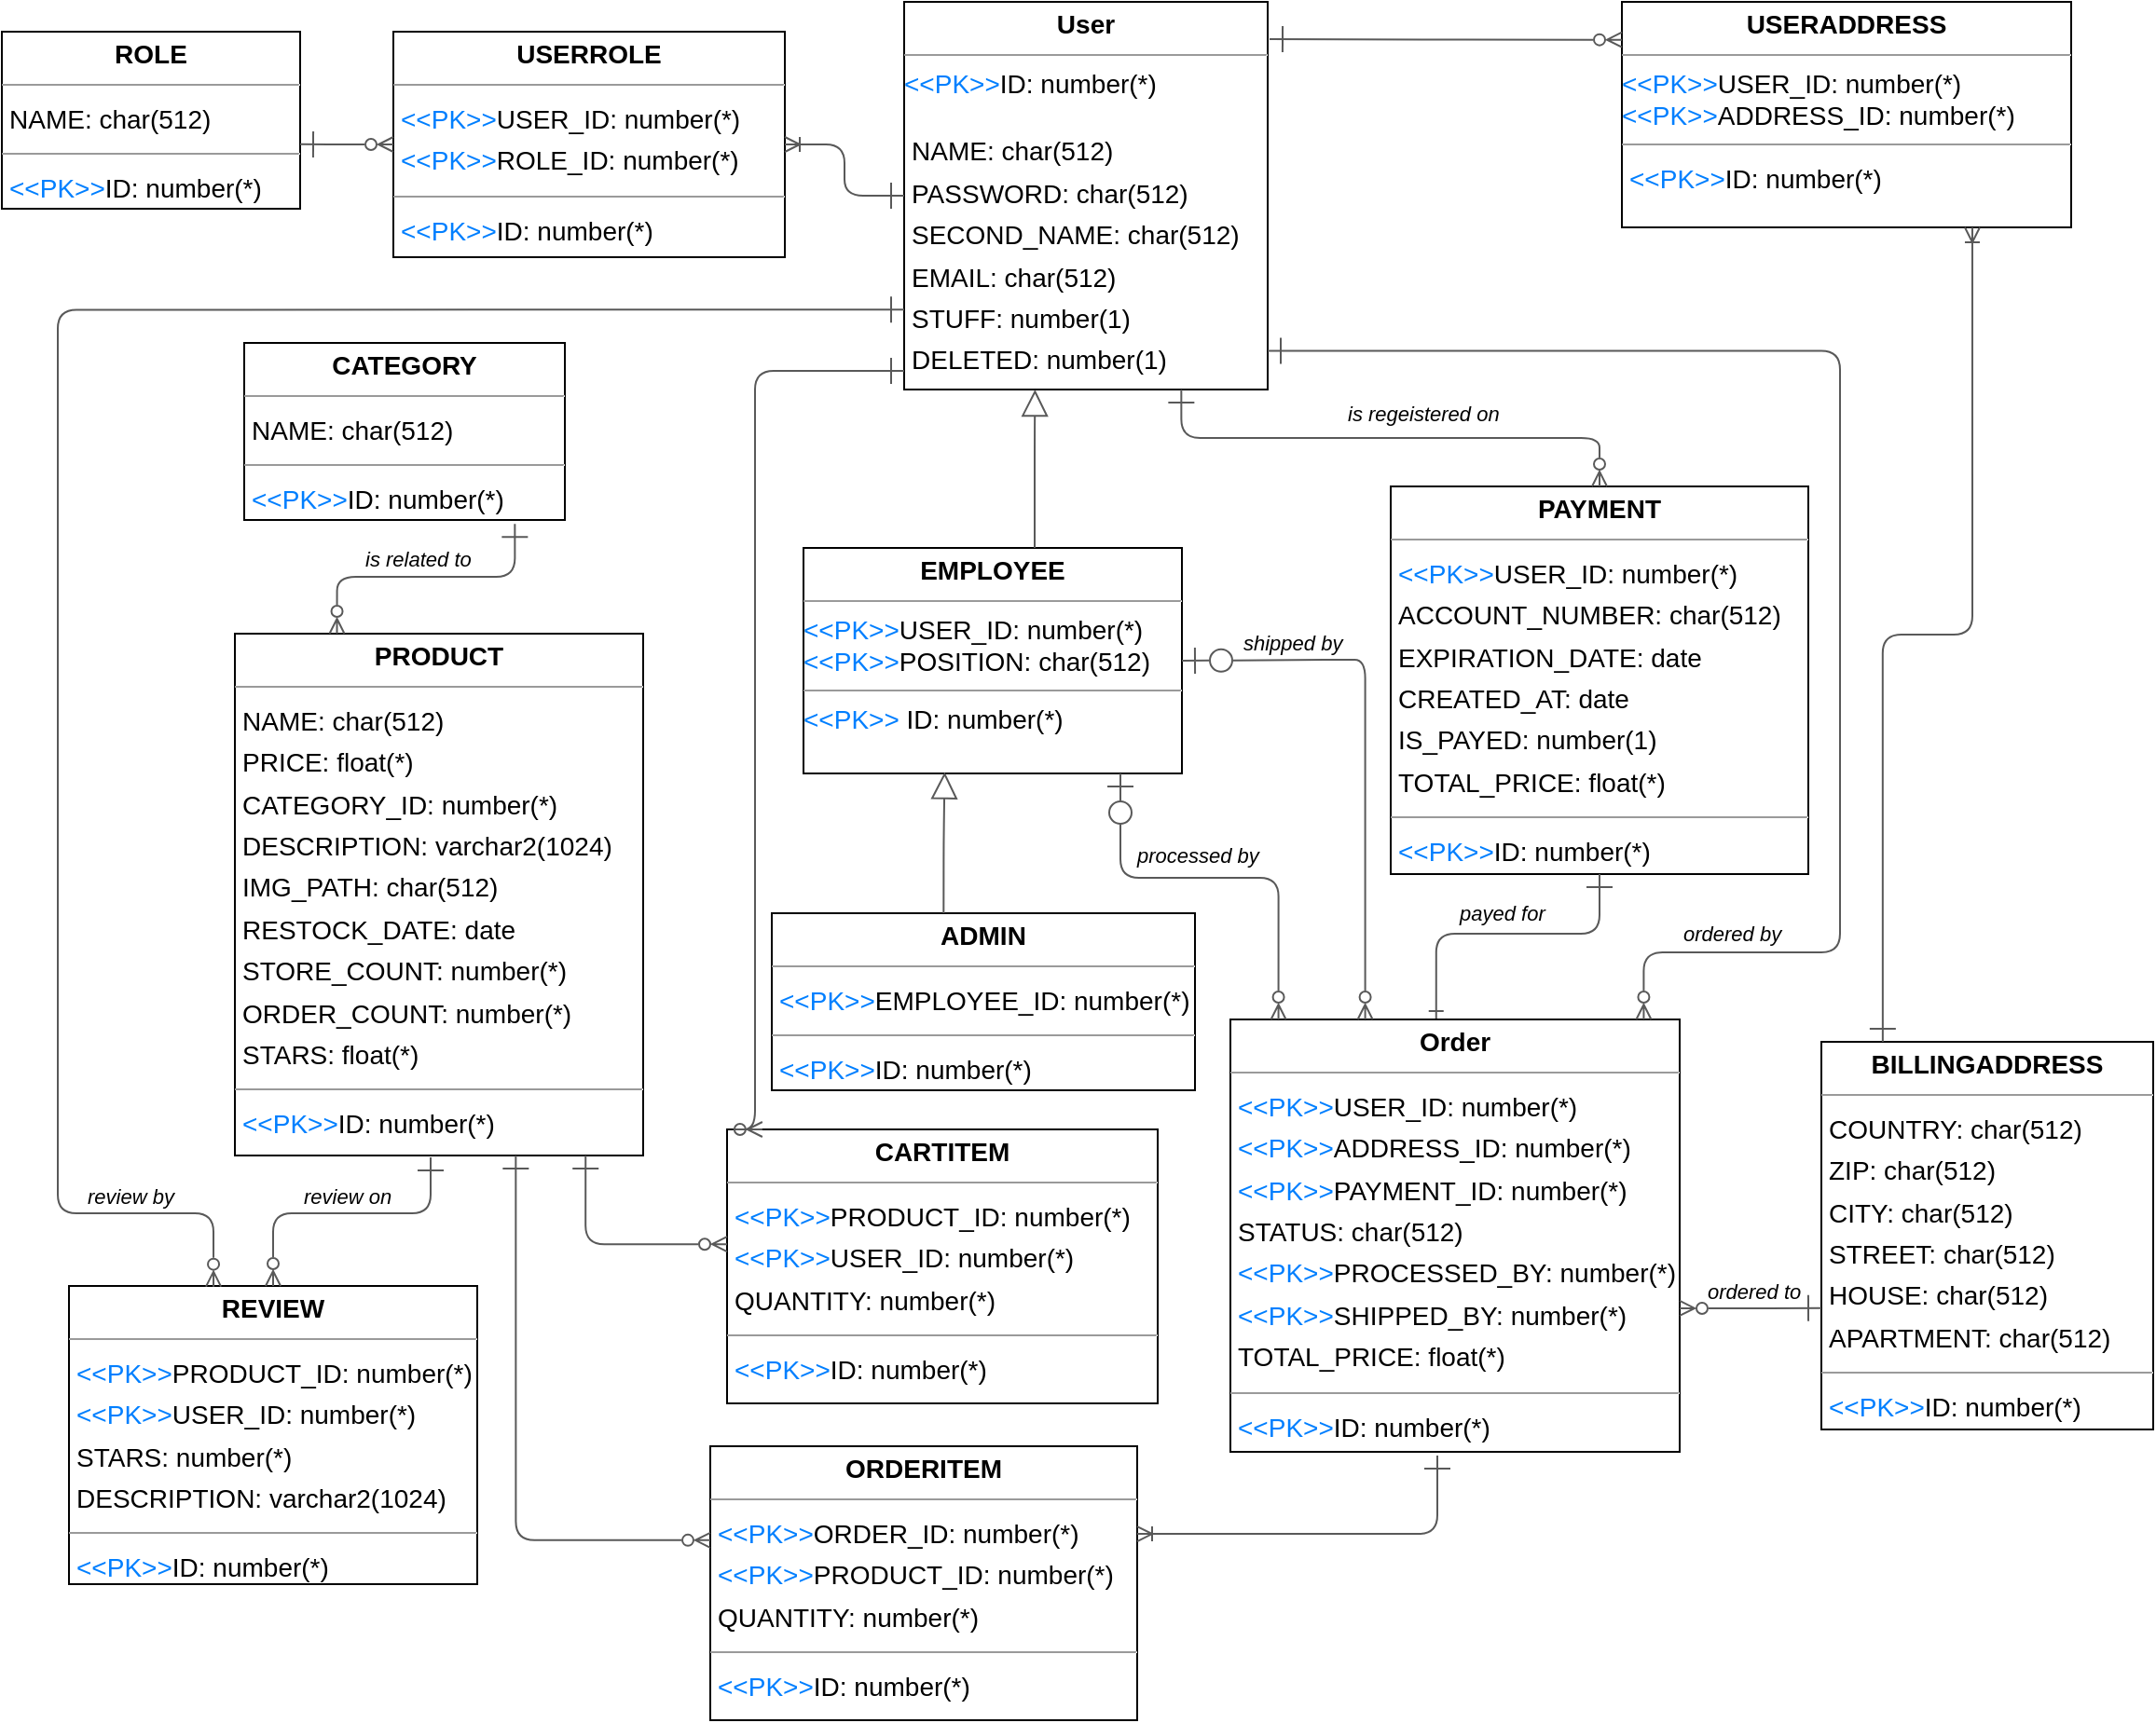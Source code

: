 <mxfile version="20.8.21" type="browser"><diagram id="QZolwtKAKoOrMU2roFA9" name="Page-1"><mxGraphModel dx="3151" dy="1869" grid="1" gridSize="10" guides="1" tooltips="1" connect="1" arrows="1" fold="1" page="0" pageScale="1" pageWidth="850" pageHeight="1100" background="none" math="0" shadow="0"><root><mxCell id="0"/><mxCell id="1" parent="0"/><mxCell id="node0" value="&lt;p style=&quot;margin:0px;margin-top:4px;text-align:center;&quot;&gt;&lt;b&gt;ADMIN&lt;/b&gt;&lt;/p&gt;&lt;hr size=&quot;1&quot;&gt;&lt;p style=&quot;margin:0 0 0 4px;line-height:1.6;&quot;&gt;&lt;font color=&quot;#007fff&quot;&gt;&amp;lt;&amp;lt;PK&amp;gt;&amp;gt;&lt;/font&gt;EMPLOYEE_ID: number(*)&lt;/p&gt;&lt;hr size=&quot;1&quot;&gt;&lt;p style=&quot;margin:0 0 0 4px;line-height:1.6;&quot;&gt;&lt;font color=&quot;#007fff&quot;&gt;&amp;lt;&amp;lt;PK&amp;gt;&amp;gt;&lt;/font&gt;ID: number(*)&lt;/p&gt;" style="verticalAlign=top;align=left;overflow=fill;fontSize=14;fontFamily=Helvetica;html=1;rounded=0;shadow=0;comic=0;labelBackgroundColor=none;strokeWidth=1;" parent="1" vertex="1"><mxGeometry x="403" y="349" width="227" height="95" as="geometry"/></mxCell><mxCell id="node12" value="&lt;p style=&quot;margin:0px;margin-top:4px;text-align:center;&quot;&gt;&lt;b&gt;BILLINGADDRESS&lt;/b&gt;&lt;/p&gt;&lt;hr size=&quot;1&quot;&gt;&lt;p style=&quot;margin:0 0 0 4px;line-height:1.6;&quot;&gt; COUNTRY: char(512)&lt;br&gt; ZIP: char(512)&lt;br&gt; CITY: char(512)&lt;br&gt; STREET: char(512)&lt;br&gt; HOUSE: char(512)&lt;br&gt; APARTMENT: char(512)&lt;/p&gt;&lt;hr size=&quot;1&quot;&gt;&lt;p style=&quot;margin:0 0 0 4px;line-height:1.6;&quot;&gt;&lt;font color=&quot;#007fff&quot;&gt;&amp;lt;&amp;lt;PK&amp;gt;&amp;gt;&lt;/font&gt;ID: number(*)&lt;/p&gt;" style="verticalAlign=top;align=left;overflow=fill;fontSize=14;fontFamily=Helvetica;html=1;rounded=0;shadow=0;comic=0;labelBackgroundColor=none;strokeWidth=1;" parent="1" vertex="1"><mxGeometry x="966" y="418" width="178" height="208" as="geometry"/></mxCell><mxCell id="node13" value="&lt;p style=&quot;margin:0px;margin-top:4px;text-align:center;&quot;&gt;&lt;b&gt;CARTITEM&lt;/b&gt;&lt;/p&gt;&lt;hr size=&quot;1&quot;&gt;&lt;p style=&quot;margin:0 0 0 4px;line-height:1.6;&quot;&gt;&lt;font color=&quot;#007fff&quot;&gt;&amp;lt;&amp;lt;PK&amp;gt;&amp;gt;&lt;/font&gt;PRODUCT_ID: number(*)&lt;br&gt;&lt;font color=&quot;#007fff&quot;&gt;&amp;lt;&amp;lt;PK&amp;gt;&amp;gt;&lt;/font&gt;USER_ID: number(*)&lt;br&gt; QUANTITY: number(*)&lt;/p&gt;&lt;hr size=&quot;1&quot;&gt;&lt;p style=&quot;margin:0 0 0 4px;line-height:1.6;&quot;&gt;&lt;font color=&quot;#007fff&quot;&gt;&amp;lt;&amp;lt;PK&amp;gt;&amp;gt;&lt;/font&gt;ID: number(*)&lt;/p&gt;" style="verticalAlign=top;align=left;overflow=fill;fontSize=14;fontFamily=Helvetica;html=1;rounded=0;shadow=0;comic=0;labelBackgroundColor=none;strokeWidth=1;" parent="1" vertex="1"><mxGeometry x="379" y="465" width="231" height="147" as="geometry"/></mxCell><mxCell id="node7" value="&lt;p style=&quot;margin:0px;margin-top:4px;text-align:center;&quot;&gt;&lt;b&gt;CATEGORY&lt;/b&gt;&lt;/p&gt;&lt;hr size=&quot;1&quot;&gt;&lt;p style=&quot;margin:0 0 0 4px;line-height:1.6;&quot;&gt; NAME: char(512)&lt;/p&gt;&lt;hr size=&quot;1&quot;&gt;&lt;p style=&quot;margin:0 0 0 4px;line-height:1.6;&quot;&gt;&lt;font color=&quot;#007fff&quot;&gt;&amp;lt;&amp;lt;PK&amp;gt;&amp;gt;&lt;/font&gt;ID: number(*)&lt;/p&gt;" style="verticalAlign=top;align=left;overflow=fill;fontSize=14;fontFamily=Helvetica;html=1;rounded=0;shadow=0;comic=0;labelBackgroundColor=none;strokeWidth=1;" parent="1" vertex="1"><mxGeometry x="120" y="43" width="172" height="95" as="geometry"/></mxCell><mxCell id="node8" value="&lt;p style=&quot;margin:0px;margin-top:4px;text-align:center;&quot;&gt;&lt;b&gt;EMPLOYEE&lt;/b&gt;&lt;/p&gt;&lt;hr size=&quot;1&quot;&gt;&lt;font color=&quot;#007fff&quot;&gt;&amp;lt;&amp;lt;PK&amp;gt;&amp;gt;&lt;/font&gt;&lt;span style=&quot;background-color: initial;&quot;&gt;USER_ID: number(*)&lt;/span&gt;&lt;br&gt;&lt;font color=&quot;#007fff&quot;&gt;&amp;lt;&amp;lt;PK&amp;gt;&amp;gt;&lt;/font&gt;&lt;span style=&quot;background-color: initial;&quot;&gt;POSITION: char(512)&lt;/span&gt;&lt;br&gt;&lt;hr size=&quot;1&quot;&gt;&lt;font color=&quot;#007fff&quot;&gt;&amp;lt;&amp;lt;PK&amp;gt;&amp;gt;&amp;nbsp;&lt;/font&gt;&lt;span style=&quot;background-color: initial;&quot;&gt;ID: number(*)&lt;/span&gt;" style="verticalAlign=top;align=left;overflow=fill;fontSize=14;fontFamily=Helvetica;html=1;rounded=0;shadow=0;comic=0;labelBackgroundColor=none;strokeWidth=1;" parent="1" vertex="1"><mxGeometry x="420" y="153" width="203" height="121" as="geometry"/></mxCell><mxCell id="node1" value="&lt;p style=&quot;margin:0px;margin-top:4px;text-align:center;&quot;&gt;&lt;b&gt;ORDERITEM&lt;/b&gt;&lt;/p&gt;&lt;hr size=&quot;1&quot;&gt;&lt;p style=&quot;margin:0 0 0 4px;line-height:1.6;&quot;&gt;&lt;font color=&quot;#007fff&quot;&gt;&amp;lt;&amp;lt;PK&amp;gt;&amp;gt;&lt;/font&gt;ORDER_ID: number(*)&lt;br&gt;&lt;font color=&quot;#007fff&quot;&gt;&amp;lt;&amp;lt;PK&amp;gt;&amp;gt;&lt;/font&gt;PRODUCT_ID: number(*)&lt;br&gt; QUANTITY: number(*)&lt;/p&gt;&lt;hr size=&quot;1&quot;&gt;&lt;p style=&quot;margin:0 0 0 4px;line-height:1.6;&quot;&gt;&lt;font color=&quot;#007fff&quot;&gt;&amp;lt;&amp;lt;PK&amp;gt;&amp;gt;&lt;/font&gt;ID: number(*)&lt;/p&gt;" style="verticalAlign=top;align=left;overflow=fill;fontSize=14;fontFamily=Helvetica;html=1;rounded=0;shadow=0;comic=0;labelBackgroundColor=none;strokeWidth=1;" parent="1" vertex="1"><mxGeometry x="370" y="635" width="229" height="147" as="geometry"/></mxCell><mxCell id="node6" value="&lt;p style=&quot;margin:0px;margin-top:4px;text-align:center;&quot;&gt;&lt;b&gt;Order&lt;/b&gt;&lt;/p&gt;&lt;hr size=&quot;1&quot;&gt;&lt;p style=&quot;margin:0 0 0 4px;line-height:1.6;&quot;&gt;&lt;font color=&quot;#007fff&quot;&gt;&amp;lt;&amp;lt;PK&amp;gt;&amp;gt;&lt;/font&gt;USER_ID: number(*)&lt;br&gt;&lt;font color=&quot;#007fff&quot;&gt;&amp;lt;&amp;lt;PK&amp;gt;&amp;gt;&lt;/font&gt;ADDRESS_ID: number(*)&lt;br&gt;&lt;font color=&quot;#007fff&quot;&gt;&amp;lt;&amp;lt;PK&amp;gt;&amp;gt;&lt;/font&gt;PAYMENT_ID: number(*)&lt;br&gt; STATUS: char(512)&lt;br&gt;&lt;font color=&quot;#007fff&quot;&gt;&amp;lt;&amp;lt;PK&amp;gt;&amp;gt;&lt;/font&gt;PROCESSED_BY: number(*)&lt;br&gt;&lt;font color=&quot;#007fff&quot;&gt;&amp;lt;&amp;lt;PK&amp;gt;&amp;gt;&lt;/font&gt;SHIPPED_BY: number(*)&lt;br&gt; TOTAL_PRICE: float(*)&lt;/p&gt;&lt;hr size=&quot;1&quot;&gt;&lt;p style=&quot;margin:0 0 0 4px;line-height:1.6;&quot;&gt;&lt;font color=&quot;#007fff&quot;&gt;&amp;lt;&amp;lt;PK&amp;gt;&amp;gt;&lt;/font&gt;ID: number(*)&lt;/p&gt;" style="verticalAlign=top;align=left;overflow=fill;fontSize=14;fontFamily=Helvetica;html=1;rounded=0;shadow=0;comic=0;labelBackgroundColor=none;strokeWidth=1;" parent="1" vertex="1"><mxGeometry x="649" y="406" width="241" height="232" as="geometry"/></mxCell><mxCell id="node4" value="&lt;p style=&quot;margin:0px;margin-top:4px;text-align:center;&quot;&gt;&lt;b&gt;PAYMENT&lt;/b&gt;&lt;/p&gt;&lt;hr size=&quot;1&quot;&gt;&lt;p style=&quot;margin:0 0 0 4px;line-height:1.6;&quot;&gt;&lt;font color=&quot;#007fff&quot;&gt;&amp;lt;&amp;lt;PK&amp;gt;&amp;gt;&lt;/font&gt;USER_ID: number(*)&lt;br&gt; ACCOUNT_NUMBER: char(512)&lt;br&gt; EXPIRATION_DATE: date&lt;br&gt; CREATED_AT: date&lt;br&gt; IS_PAYED: number(1)&lt;br&gt; TOTAL_PRICE: float(*)&lt;/p&gt;&lt;hr size=&quot;1&quot;&gt;&lt;p style=&quot;margin:0 0 0 4px;line-height:1.6;&quot;&gt;&lt;font color=&quot;#007fff&quot;&gt;&amp;lt;&amp;lt;PK&amp;gt;&amp;gt;&lt;/font&gt;ID: number(*)&lt;/p&gt;" style="verticalAlign=top;align=left;overflow=fill;fontSize=14;fontFamily=Helvetica;html=1;rounded=0;shadow=0;comic=0;labelBackgroundColor=none;strokeWidth=1;" parent="1" vertex="1"><mxGeometry x="735" y="120" width="224" height="208" as="geometry"/></mxCell><mxCell id="node10" value="&lt;p style=&quot;margin:0px;margin-top:4px;text-align:center;&quot;&gt;&lt;b&gt;PRODUCT&lt;/b&gt;&lt;/p&gt;&lt;hr size=&quot;1&quot;&gt;&lt;p style=&quot;margin:0 0 0 4px;line-height:1.6;&quot;&gt; NAME: char(512)&lt;br&gt; PRICE: float(*)&lt;br&gt; CATEGORY_ID: number(*)&lt;br&gt; DESCRIPTION: varchar2(1024)&lt;br&gt; IMG_PATH: char(512)&lt;br&gt; RESTOCK_DATE: date&lt;br&gt; STORE_COUNT: number(*)&lt;br&gt; ORDER_COUNT: number(*)&lt;br&gt; STARS: float(*)&lt;/p&gt;&lt;hr size=&quot;1&quot;&gt;&lt;p style=&quot;margin:0 0 0 4px;line-height:1.6;&quot;&gt;&lt;font color=&quot;#007fff&quot;&gt;&amp;lt;&amp;lt;PK&amp;gt;&amp;gt;&lt;/font&gt;ID: number(*)&lt;/p&gt;" style="verticalAlign=top;align=left;overflow=fill;fontSize=14;fontFamily=Helvetica;html=1;rounded=0;shadow=0;comic=0;labelBackgroundColor=none;strokeWidth=1;" parent="1" vertex="1"><mxGeometry x="115" y="199" width="219" height="280" as="geometry"/></mxCell><mxCell id="node11" value="&lt;p style=&quot;margin:0px;margin-top:4px;text-align:center;&quot;&gt;&lt;b&gt;REVIEW&lt;/b&gt;&lt;/p&gt;&lt;hr size=&quot;1&quot;&gt;&lt;p style=&quot;margin:0 0 0 4px;line-height:1.6;&quot;&gt;&lt;font color=&quot;#007fff&quot;&gt;&amp;lt;&amp;lt;PK&amp;gt;&amp;gt;&lt;/font&gt;PRODUCT_ID: number(*)&lt;br&gt;&lt;font color=&quot;#007fff&quot;&gt;&amp;lt;&amp;lt;PK&amp;gt;&amp;gt;&lt;/font&gt;USER_ID: number(*)&lt;br&gt; STARS: number(*)&lt;br&gt; DESCRIPTION: varchar2(1024)&lt;/p&gt;&lt;hr size=&quot;1&quot;&gt;&lt;p style=&quot;margin:0 0 0 4px;line-height:1.6;&quot;&gt;&lt;font color=&quot;#007fff&quot;&gt;&amp;lt;&amp;lt;PK&amp;gt;&amp;gt;&lt;/font&gt;ID: number(*)&lt;/p&gt;" style="verticalAlign=top;align=left;overflow=fill;fontSize=14;fontFamily=Helvetica;html=1;rounded=0;shadow=0;comic=0;labelBackgroundColor=none;strokeWidth=1;" parent="1" vertex="1"><mxGeometry x="26" y="549" width="219" height="160" as="geometry"/></mxCell><mxCell id="node9" value="&lt;p style=&quot;margin:0px;margin-top:4px;text-align:center;&quot;&gt;&lt;b&gt;ROLE&lt;/b&gt;&lt;/p&gt;&lt;hr size=&quot;1&quot;&gt;&lt;p style=&quot;margin:0 0 0 4px;line-height:1.6;&quot;&gt; NAME: char(512)&lt;/p&gt;&lt;hr size=&quot;1&quot;&gt;&lt;p style=&quot;margin:0 0 0 4px;line-height:1.6;&quot;&gt;&lt;font color=&quot;#007fff&quot;&gt;&amp;lt;&amp;lt;PK&amp;gt;&amp;gt;&lt;/font&gt;ID: number(*)&lt;/p&gt;" style="verticalAlign=top;align=left;overflow=fill;fontSize=14;fontFamily=Helvetica;html=1;rounded=0;shadow=0;comic=0;labelBackgroundColor=none;strokeWidth=1;" parent="1" vertex="1"><mxGeometry x="-10" y="-124" width="160" height="95" as="geometry"/></mxCell><mxCell id="node3" value="&lt;p style=&quot;margin:0px;margin-top:4px;text-align:center;&quot;&gt;&lt;b&gt;USERADDRESS&lt;/b&gt;&lt;/p&gt;&lt;hr size=&quot;1&quot;&gt;&lt;font color=&quot;#007fff&quot;&gt;&amp;lt;&amp;lt;PK&amp;gt;&amp;gt;&lt;/font&gt;&lt;span style=&quot;background-color: initial;&quot;&gt;USER_ID: number(*)&lt;br&gt;&lt;/span&gt;&lt;span style=&quot;background-color: initial;&quot;&gt;&lt;font color=&quot;#007fff&quot;&gt;&amp;lt;&amp;lt;PK&amp;gt;&amp;gt;&lt;/font&gt;&lt;/span&gt;&lt;span style=&quot;background-color: initial;&quot;&gt;ADDRESS_ID: number(*)&lt;/span&gt;&lt;span style=&quot;background-color: initial;&quot;&gt;&lt;br&gt;&lt;/span&gt;&lt;hr size=&quot;1&quot;&gt;&lt;p style=&quot;margin:0 0 0 4px;line-height:1.6;&quot;&gt;&lt;font color=&quot;#007fff&quot;&gt;&amp;lt;&amp;lt;PK&amp;gt;&amp;gt;&lt;/font&gt;ID: number(*)&lt;/p&gt;" style="verticalAlign=top;align=left;overflow=fill;fontSize=14;fontFamily=Helvetica;html=1;rounded=0;shadow=0;comic=0;labelBackgroundColor=none;strokeWidth=1;" parent="1" vertex="1"><mxGeometry x="859" y="-140" width="241" height="121" as="geometry"/></mxCell><mxCell id="node2" value="&lt;p style=&quot;margin:0px;margin-top:4px;text-align:center;&quot;&gt;&lt;b&gt;USERROLE&lt;/b&gt;&lt;/p&gt;&lt;hr size=&quot;1&quot;&gt;&lt;p style=&quot;margin:0 0 0 4px;line-height:1.6;&quot;&gt;&lt;font color=&quot;#007fff&quot;&gt;&amp;lt;&amp;lt;PK&amp;gt;&amp;gt;&lt;/font&gt;USER_ID: number(*)&lt;br&gt;&lt;font color=&quot;#007fff&quot;&gt;&amp;lt;&amp;lt;PK&amp;gt;&amp;gt;&lt;/font&gt;ROLE_ID: number(*)&lt;/p&gt;&lt;hr size=&quot;1&quot;&gt;&lt;p style=&quot;margin:0 0 0 4px;line-height:1.6;&quot;&gt;&lt;font color=&quot;#007fff&quot;&gt;&amp;lt;&amp;lt;PK&amp;gt;&amp;gt;&lt;/font&gt;ID: number(*)&lt;/p&gt;" style="verticalAlign=top;align=left;overflow=fill;fontSize=14;fontFamily=Helvetica;html=1;rounded=0;shadow=0;comic=0;labelBackgroundColor=none;strokeWidth=1;" parent="1" vertex="1"><mxGeometry x="200" y="-124" width="210" height="121" as="geometry"/></mxCell><mxCell id="node5" value="&lt;p style=&quot;margin:0px;margin-top:4px;text-align:center;&quot;&gt;&lt;b&gt;User&lt;/b&gt;&lt;/p&gt;&lt;hr size=&quot;1&quot;&gt;&lt;font style=&quot;border-color: var(--border-color);&quot; color=&quot;#007fff&quot;&gt;&amp;lt;&amp;lt;PK&amp;gt;&amp;gt;&lt;/font&gt;ID: number(*)&lt;br&gt;&lt;br&gt;&lt;p style=&quot;margin:0 0 0 4px;line-height:1.6;&quot;&gt;NAME: char(512)&lt;br&gt; PASSWORD: char(512)&lt;br&gt; SECOND_NAME: char(512)&lt;br&gt; EMAIL: char(512)&lt;br&gt; STUFF: number(1)&lt;br&gt; DELETED: number(1)&lt;/p&gt;&lt;p style=&quot;margin:0 0 0 4px;line-height:1.6;&quot;&gt;&lt;br&gt;&lt;/p&gt;" style="verticalAlign=top;align=left;overflow=fill;fontSize=14;fontFamily=Helvetica;html=1;rounded=0;shadow=0;comic=0;labelBackgroundColor=none;strokeWidth=1;" parent="1" vertex="1"><mxGeometry x="474" y="-140" width="195" height="208" as="geometry"/></mxCell><mxCell id="edge4" value="" style="html=1;rounded=1;edgeStyle=orthogonalEdgeStyle;dashed=0;startArrow=none;endArrow=block;endSize=12;strokeColor=#595959;exitX=0.406;exitY=0.000;exitDx=0;exitDy=0;entryX=0.373;entryY=0.994;entryDx=0;entryDy=0;endFill=0;entryPerimeter=0;" parent="1" source="node0" target="node8" edge="1"><mxGeometry width="50" height="50" relative="1" as="geometry"><Array as="points"/></mxGeometry></mxCell><mxCell id="edge14" value="" style="html=1;rounded=1;edgeStyle=orthogonalEdgeStyle;dashed=0;startArrow=ERzeroToMany;endArrow=ERone;endSize=12;strokeColor=#595959;exitX=0.000;exitY=0.419;exitDx=0;exitDy=0;entryX=0.859;entryY=1.000;entryDx=0;entryDy=0;endFill=0;startFill=0;" parent="1" source="node13" target="node10" edge="1"><mxGeometry width="50" height="50" relative="1" as="geometry"><Array as="points"><mxPoint x="303" y="527"/></Array></mxGeometry></mxCell><mxCell id="edge17" value="" style="html=1;rounded=1;edgeStyle=orthogonalEdgeStyle;dashed=0;startArrow=ERzeroToMany;endArrow=ERone;endSize=12;strokeColor=#595959;exitX=0.082;exitY=0.000;exitDx=0;exitDy=0;entryX=0.000;entryY=0.952;entryDx=0;entryDy=0;endFill=0;startFill=0;" parent="1" source="node13" target="node5" edge="1"><mxGeometry width="50" height="50" relative="1" as="geometry"><Array as="points"><mxPoint x="394" y="58"/></Array></mxGeometry></mxCell><mxCell id="edge7" value="" style="html=1;rounded=1;edgeStyle=orthogonalEdgeStyle;dashed=0;startArrow=none;endArrow=block;endSize=12;strokeColor=#595959;entryX=0.360;entryY=1.000;entryDx=0;entryDy=0;endFill=0;" parent="1" target="node5" edge="1"><mxGeometry width="50" height="50" relative="1" as="geometry"><Array as="points"><mxPoint x="544" y="94"/><mxPoint x="545" y="94"/></Array><mxPoint x="544" y="153" as="sourcePoint"/></mxGeometry></mxCell><mxCell id="edge5" value="" style="html=1;rounded=1;edgeStyle=orthogonalEdgeStyle;dashed=0;startArrow=ERoneToMany;endArrow=ERone;endSize=12;strokeColor=#595959;exitX=1.000;exitY=0.320;exitDx=0;exitDy=0;endFill=0;startFill=0;" parent="1" source="node1" edge="1"><mxGeometry width="50" height="50" relative="1" as="geometry"><Array as="points"><mxPoint x="760" y="682"/></Array><mxPoint x="760" y="640" as="targetPoint"/></mxGeometry></mxCell><mxCell id="edge18" value="" style="html=1;rounded=1;edgeStyle=orthogonalEdgeStyle;dashed=0;startArrow=ERzeroToMany;endArrow=ERone;endSize=12;strokeColor=#595959;exitX=0.000;exitY=0.343;exitDx=0;exitDy=0;entryX=0.688;entryY=1.000;entryDx=0;entryDy=0;endFill=0;startFill=0;" parent="1" source="node1" target="node10" edge="1"><mxGeometry width="50" height="50" relative="1" as="geometry"><Array as="points"><mxPoint x="266" y="685"/></Array></mxGeometry></mxCell><mxCell id="edge3" value="" style="html=1;rounded=1;edgeStyle=orthogonalEdgeStyle;dashed=0;startArrow=ERzeroToMany;endArrow=ERone;endSize=12;strokeColor=#595959;exitX=1.000;exitY=0.668;exitDx=0;exitDy=0;entryX=0.000;entryY=0.687;entryDx=0;entryDy=0;endFill=0;startFill=0;" parent="1" source="node6" target="node12" edge="1"><mxGeometry width="50" height="50" relative="1" as="geometry"><Array as="points"/></mxGeometry></mxCell><mxCell id="label20" value="ordered to" style="edgeLabel;resizable=0;html=1;align=left;verticalAlign=top;strokeColor=default;fontStyle=2" parent="edge3" vertex="1" connectable="0"><mxGeometry x="903" y="538.5" as="geometry"/></mxCell><mxCell id="edge0" value="" style="html=1;rounded=1;edgeStyle=orthogonalEdgeStyle;dashed=0;startArrow=ERzeroToMany;endArrow=ERzeroToOne;endSize=12;strokeColor=#595959;exitX=0.107;exitY=0.000;exitDx=0;exitDy=0;endFill=0;startFill=0;" parent="1" source="node6" edge="1"><mxGeometry width="50" height="50" relative="1" as="geometry"><Array as="points"><mxPoint x="675" y="330"/><mxPoint x="590" y="330"/></Array><mxPoint x="590" y="274" as="targetPoint"/></mxGeometry></mxCell><mxCell id="label2" value="&lt;i&gt;processed by&lt;/i&gt;" style="edgeLabel;resizable=0;html=1;align=left;verticalAlign=top;strokeColor=default;" parent="edge0" vertex="1" connectable="0"><mxGeometry x="597" y="305" as="geometry"/></mxCell><mxCell id="edge8" value="" style="html=1;rounded=1;edgeStyle=orthogonalEdgeStyle;dashed=0;startArrow=ERzeroToMany;endArrow=ERzeroToOne;endSize=12;strokeColor=#595959;exitX=0.300;exitY=0.000;exitDx=0;exitDy=0;entryX=1.000;entryY=0.500;entryDx=0;entryDy=0;startFill=0;endFill=0;" parent="1" source="node6" target="node8" edge="1"><mxGeometry width="50" height="50" relative="1" as="geometry"><Array as="points"><mxPoint x="721" y="213"/><mxPoint x="710" y="213"/></Array></mxGeometry></mxCell><mxCell id="label50" value="&lt;i&gt;shipped by&lt;/i&gt;" style="edgeLabel;resizable=0;html=1;align=left;verticalAlign=top;strokeColor=default;" parent="edge8" vertex="1" connectable="0"><mxGeometry x="654" y="191" as="geometry"/></mxCell><mxCell id="edge9" value="" style="html=1;rounded=1;edgeStyle=orthogonalEdgeStyle;dashed=0;startArrow=ERone;endArrow=ERone;endSize=12;strokeColor=#595959;entryX=0.500;entryY=1.000;entryDx=0;entryDy=0;endFill=0;startFill=0;exitX=0.458;exitY=-0.002;exitDx=0;exitDy=0;exitPerimeter=0;" parent="1" source="node6" target="node4" edge="1"><mxGeometry width="50" height="50" relative="1" as="geometry"><Array as="points"><mxPoint x="759" y="360"/><mxPoint x="847" y="360"/></Array><mxPoint x="750" y="406" as="sourcePoint"/></mxGeometry></mxCell><mxCell id="label56" value="&lt;i&gt;payed for&lt;/i&gt;" style="edgeLabel;resizable=0;html=1;align=left;verticalAlign=top;strokeColor=default;" parent="edge9" vertex="1" connectable="0"><mxGeometry x="770" y="336" as="geometry"/></mxCell><mxCell id="edge16" value="" style="html=1;rounded=1;edgeStyle=orthogonalEdgeStyle;dashed=0;startArrow=ERzeroToMany;endArrow=ERone;endSize=12;strokeColor=#595959;exitX=0.920;exitY=0.000;exitDx=0;exitDy=0;entryX=1.000;entryY=0.900;entryDx=0;entryDy=0;endFill=0;startFill=0;" parent="1" source="node6" target="node5" edge="1"><mxGeometry width="50" height="50" relative="1" as="geometry"><Array as="points"><mxPoint x="871" y="370"/><mxPoint x="976" y="370"/><mxPoint x="976" y="47"/></Array></mxGeometry></mxCell><mxCell id="label98" value="ordered by" style="edgeLabel;resizable=0;html=1;align=left;verticalAlign=top;strokeColor=default;fontStyle=2" parent="edge16" vertex="1" connectable="0"><mxGeometry x="890" y="347" as="geometry"/></mxCell><mxCell id="edge2" value="" style="html=1;rounded=1;edgeStyle=orthogonalEdgeStyle;dashed=0;startArrow=ERzeroToMany;endArrow=ERone;endSize=12;strokeColor=#595959;exitX=0.500;exitY=0.000;exitDx=0;exitDy=0;entryX=0.765;entryY=1.005;entryDx=0;entryDy=0;endFill=0;startFill=0;" parent="1" source="node4" target="node5" edge="1"><mxGeometry width="50" height="50" relative="1" as="geometry"><Array as="points"><mxPoint x="847" y="94"/><mxPoint x="623" y="94"/></Array></mxGeometry></mxCell><mxCell id="label14" value="&lt;i&gt;is regeistered on&lt;/i&gt;" style="edgeLabel;resizable=0;html=1;align=left;verticalAlign=top;strokeColor=default;" parent="edge2" vertex="1" connectable="0"><mxGeometry x="710" y="68" as="geometry"/></mxCell><mxCell id="edge13" value="" style="html=1;rounded=1;edgeStyle=orthogonalEdgeStyle;dashed=0;startArrow=ERzeroToMany;endArrow=ERone;endSize=12;strokeColor=#595959;exitX=0.25;exitY=0;exitDx=0;exitDy=0;entryX=0.844;entryY=1.022;entryDx=0;entryDy=0;endFill=0;startFill=0;entryPerimeter=0;" parent="1" source="node10" target="node7" edge="1"><mxGeometry width="50" height="50" relative="1" as="geometry"><Array as="points"/></mxGeometry></mxCell><mxCell id="label80" value="&lt;i&gt;is related to&lt;/i&gt;" style="edgeLabel;resizable=0;html=1;align=left;verticalAlign=top;strokeColor=default;" parent="edge13" vertex="1" connectable="0"><mxGeometry x="183" y="146" as="geometry"/></mxCell><mxCell id="edge11" value="" style="html=1;rounded=1;edgeStyle=orthogonalEdgeStyle;dashed=0;startArrow=ERzeroToMany;endArrow=ERone;endSize=12;strokeColor=#595959;exitX=0.5;exitY=0;exitDx=0;exitDy=0;endFill=0;startFill=0;" parent="1" source="node11" edge="1"><mxGeometry width="50" height="50" relative="1" as="geometry"><Array as="points"><mxPoint x="136" y="510"/><mxPoint x="220" y="510"/></Array><mxPoint x="220" y="480" as="targetPoint"/></mxGeometry></mxCell><mxCell id="label68" value="&lt;i&gt;review on&lt;/i&gt;" style="edgeLabel;resizable=0;html=1;align=left;verticalAlign=top;strokeColor=default;" parent="edge11" vertex="1" connectable="0"><mxGeometry x="150" y="488" as="geometry"/></mxCell><mxCell id="edge10" value="" style="html=1;rounded=1;edgeStyle=orthogonalEdgeStyle;dashed=0;startArrow=ERzeroToMany;endArrow=ERone;endSize=12;strokeColor=#595959;exitX=0.354;exitY=0.002;exitDx=0;exitDy=0;entryX=0.000;entryY=0.794;entryDx=0;entryDy=0;endFill=0;startFill=0;exitPerimeter=0;" parent="1" source="node11" target="node5" edge="1"><mxGeometry width="50" height="50" relative="1" as="geometry"><Array as="points"><mxPoint x="103" y="510"/><mxPoint x="20" y="510"/><mxPoint x="20" y="25"/></Array></mxGeometry></mxCell><mxCell id="label62" value="&lt;i&gt;review by&lt;/i&gt;" style="edgeLabel;resizable=0;html=1;align=left;verticalAlign=top;strokeColor=default;" parent="edge10" vertex="1" connectable="0"><mxGeometry x="34" y="488" as="geometry"/></mxCell><mxCell id="edge15" value="" style="html=1;rounded=1;edgeStyle=orthogonalEdgeStyle;dashed=0;startArrow=ERoneToMany;endArrow=ERone;endSize=12;strokeColor=#595959;exitX=0.780;exitY=1.000;exitDx=0;exitDy=0;entryX=0.185;entryY=0.000;entryDx=0;entryDy=0;endFill=0;startFill=0;" parent="1" source="node3" target="node12" edge="1"><mxGeometry width="50" height="50" relative="1" as="geometry"><Array as="points"/></mxGeometry></mxCell><mxCell id="edge6" value="" style="html=1;rounded=1;edgeStyle=orthogonalEdgeStyle;dashed=0;startArrow=ERzeroToMany;endArrow=ERone;endSize=12;strokeColor=#595959;exitX=0.000;exitY=0.168;exitDx=0;exitDy=0;endFill=0;startFill=0;" parent="1" source="node3" edge="1"><mxGeometry width="50" height="50" relative="1" as="geometry"><Array as="points"/><mxPoint x="670" y="-120" as="targetPoint"/></mxGeometry></mxCell><mxCell id="edge12" value="" style="html=1;rounded=1;edgeStyle=orthogonalEdgeStyle;dashed=0;startArrow=ERzeroToMany;endArrow=ERone;endSize=12;strokeColor=#595959;exitX=0.000;exitY=0.500;exitDx=0;exitDy=0;entryX=1.000;entryY=0.636;entryDx=0;entryDy=0;endFill=0;startFill=0;" parent="1" source="node2" target="node9" edge="1"><mxGeometry width="50" height="50" relative="1" as="geometry"><Array as="points"/></mxGeometry></mxCell><mxCell id="edge1" value="" style="html=1;rounded=1;edgeStyle=orthogonalEdgeStyle;dashed=0;startArrow=ERoneToMany;endArrow=ERone;endSize=12;strokeColor=#595959;exitX=1.000;exitY=0.500;exitDx=0;exitDy=0;endFill=0;startFill=0;" parent="1" source="node2" edge="1" target="node5"><mxGeometry width="50" height="50" relative="1" as="geometry"><Array as="points"/><mxPoint x="470" y="-64" as="targetPoint"/></mxGeometry></mxCell></root></mxGraphModel></diagram></mxfile>
